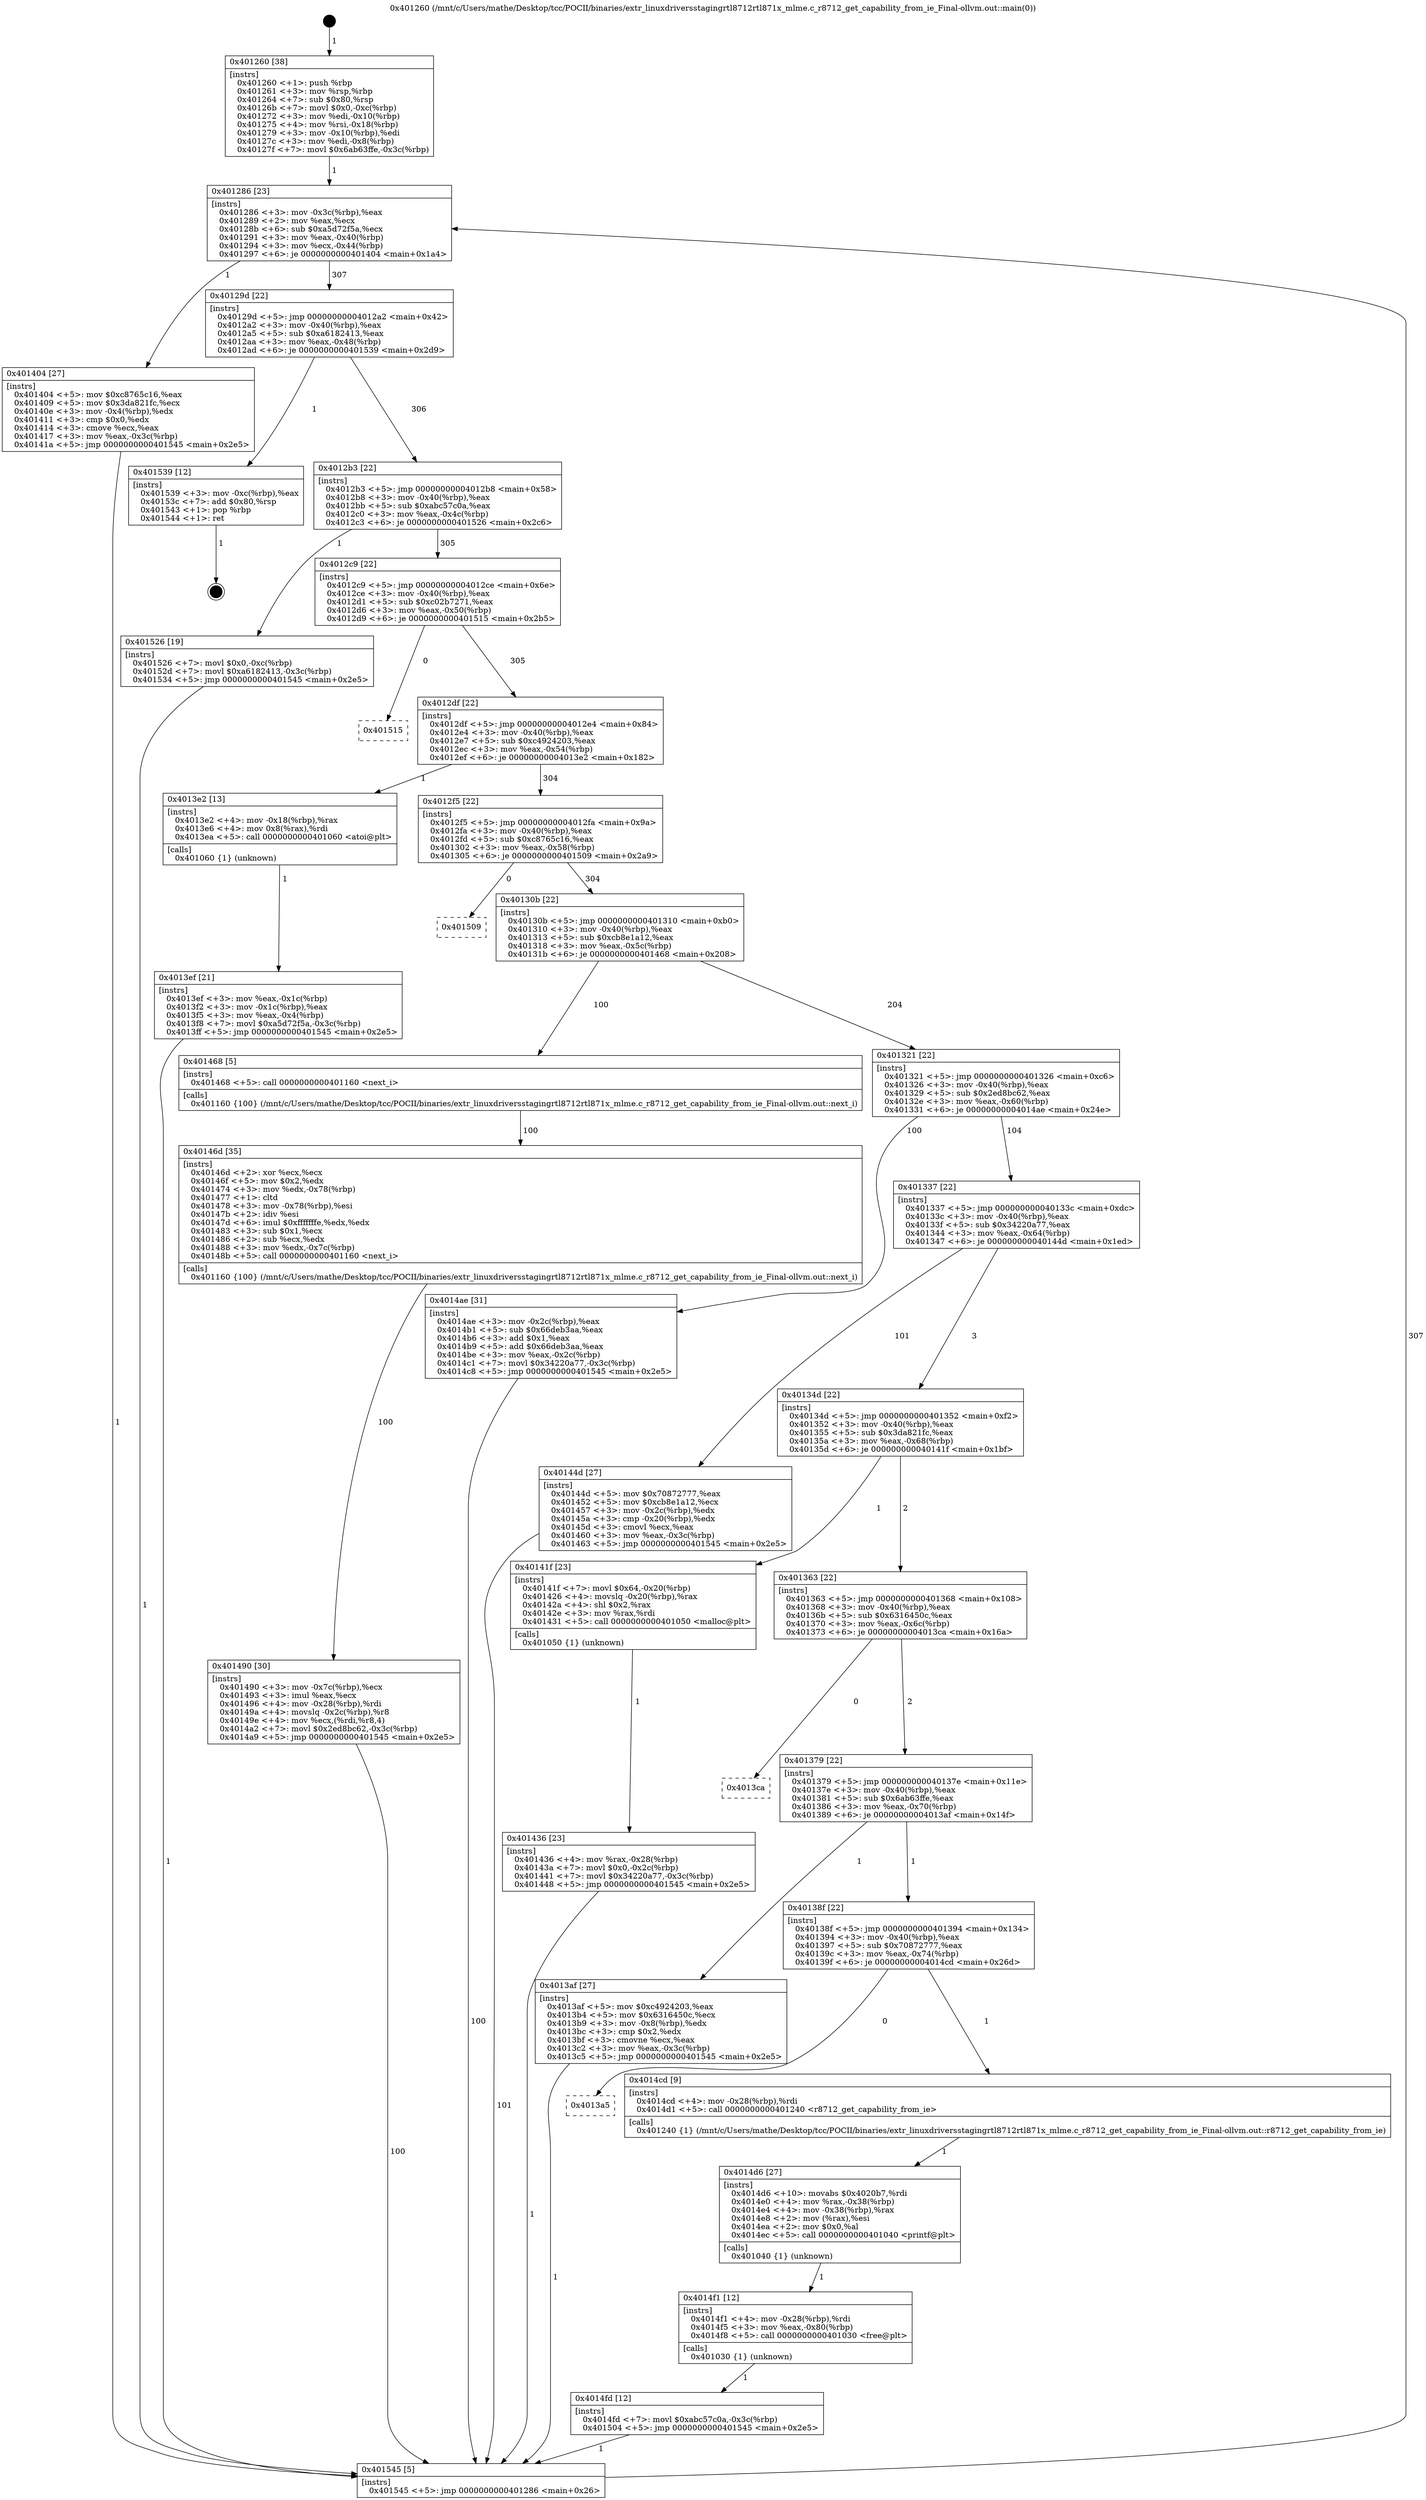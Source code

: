 digraph "0x401260" {
  label = "0x401260 (/mnt/c/Users/mathe/Desktop/tcc/POCII/binaries/extr_linuxdriversstagingrtl8712rtl871x_mlme.c_r8712_get_capability_from_ie_Final-ollvm.out::main(0))"
  labelloc = "t"
  node[shape=record]

  Entry [label="",width=0.3,height=0.3,shape=circle,fillcolor=black,style=filled]
  "0x401286" [label="{
     0x401286 [23]\l
     | [instrs]\l
     &nbsp;&nbsp;0x401286 \<+3\>: mov -0x3c(%rbp),%eax\l
     &nbsp;&nbsp;0x401289 \<+2\>: mov %eax,%ecx\l
     &nbsp;&nbsp;0x40128b \<+6\>: sub $0xa5d72f5a,%ecx\l
     &nbsp;&nbsp;0x401291 \<+3\>: mov %eax,-0x40(%rbp)\l
     &nbsp;&nbsp;0x401294 \<+3\>: mov %ecx,-0x44(%rbp)\l
     &nbsp;&nbsp;0x401297 \<+6\>: je 0000000000401404 \<main+0x1a4\>\l
  }"]
  "0x401404" [label="{
     0x401404 [27]\l
     | [instrs]\l
     &nbsp;&nbsp;0x401404 \<+5\>: mov $0xc8765c16,%eax\l
     &nbsp;&nbsp;0x401409 \<+5\>: mov $0x3da821fc,%ecx\l
     &nbsp;&nbsp;0x40140e \<+3\>: mov -0x4(%rbp),%edx\l
     &nbsp;&nbsp;0x401411 \<+3\>: cmp $0x0,%edx\l
     &nbsp;&nbsp;0x401414 \<+3\>: cmove %ecx,%eax\l
     &nbsp;&nbsp;0x401417 \<+3\>: mov %eax,-0x3c(%rbp)\l
     &nbsp;&nbsp;0x40141a \<+5\>: jmp 0000000000401545 \<main+0x2e5\>\l
  }"]
  "0x40129d" [label="{
     0x40129d [22]\l
     | [instrs]\l
     &nbsp;&nbsp;0x40129d \<+5\>: jmp 00000000004012a2 \<main+0x42\>\l
     &nbsp;&nbsp;0x4012a2 \<+3\>: mov -0x40(%rbp),%eax\l
     &nbsp;&nbsp;0x4012a5 \<+5\>: sub $0xa6182413,%eax\l
     &nbsp;&nbsp;0x4012aa \<+3\>: mov %eax,-0x48(%rbp)\l
     &nbsp;&nbsp;0x4012ad \<+6\>: je 0000000000401539 \<main+0x2d9\>\l
  }"]
  Exit [label="",width=0.3,height=0.3,shape=circle,fillcolor=black,style=filled,peripheries=2]
  "0x401539" [label="{
     0x401539 [12]\l
     | [instrs]\l
     &nbsp;&nbsp;0x401539 \<+3\>: mov -0xc(%rbp),%eax\l
     &nbsp;&nbsp;0x40153c \<+7\>: add $0x80,%rsp\l
     &nbsp;&nbsp;0x401543 \<+1\>: pop %rbp\l
     &nbsp;&nbsp;0x401544 \<+1\>: ret\l
  }"]
  "0x4012b3" [label="{
     0x4012b3 [22]\l
     | [instrs]\l
     &nbsp;&nbsp;0x4012b3 \<+5\>: jmp 00000000004012b8 \<main+0x58\>\l
     &nbsp;&nbsp;0x4012b8 \<+3\>: mov -0x40(%rbp),%eax\l
     &nbsp;&nbsp;0x4012bb \<+5\>: sub $0xabc57c0a,%eax\l
     &nbsp;&nbsp;0x4012c0 \<+3\>: mov %eax,-0x4c(%rbp)\l
     &nbsp;&nbsp;0x4012c3 \<+6\>: je 0000000000401526 \<main+0x2c6\>\l
  }"]
  "0x4014fd" [label="{
     0x4014fd [12]\l
     | [instrs]\l
     &nbsp;&nbsp;0x4014fd \<+7\>: movl $0xabc57c0a,-0x3c(%rbp)\l
     &nbsp;&nbsp;0x401504 \<+5\>: jmp 0000000000401545 \<main+0x2e5\>\l
  }"]
  "0x401526" [label="{
     0x401526 [19]\l
     | [instrs]\l
     &nbsp;&nbsp;0x401526 \<+7\>: movl $0x0,-0xc(%rbp)\l
     &nbsp;&nbsp;0x40152d \<+7\>: movl $0xa6182413,-0x3c(%rbp)\l
     &nbsp;&nbsp;0x401534 \<+5\>: jmp 0000000000401545 \<main+0x2e5\>\l
  }"]
  "0x4012c9" [label="{
     0x4012c9 [22]\l
     | [instrs]\l
     &nbsp;&nbsp;0x4012c9 \<+5\>: jmp 00000000004012ce \<main+0x6e\>\l
     &nbsp;&nbsp;0x4012ce \<+3\>: mov -0x40(%rbp),%eax\l
     &nbsp;&nbsp;0x4012d1 \<+5\>: sub $0xc02b7271,%eax\l
     &nbsp;&nbsp;0x4012d6 \<+3\>: mov %eax,-0x50(%rbp)\l
     &nbsp;&nbsp;0x4012d9 \<+6\>: je 0000000000401515 \<main+0x2b5\>\l
  }"]
  "0x4014f1" [label="{
     0x4014f1 [12]\l
     | [instrs]\l
     &nbsp;&nbsp;0x4014f1 \<+4\>: mov -0x28(%rbp),%rdi\l
     &nbsp;&nbsp;0x4014f5 \<+3\>: mov %eax,-0x80(%rbp)\l
     &nbsp;&nbsp;0x4014f8 \<+5\>: call 0000000000401030 \<free@plt\>\l
     | [calls]\l
     &nbsp;&nbsp;0x401030 \{1\} (unknown)\l
  }"]
  "0x401515" [label="{
     0x401515\l
  }", style=dashed]
  "0x4012df" [label="{
     0x4012df [22]\l
     | [instrs]\l
     &nbsp;&nbsp;0x4012df \<+5\>: jmp 00000000004012e4 \<main+0x84\>\l
     &nbsp;&nbsp;0x4012e4 \<+3\>: mov -0x40(%rbp),%eax\l
     &nbsp;&nbsp;0x4012e7 \<+5\>: sub $0xc4924203,%eax\l
     &nbsp;&nbsp;0x4012ec \<+3\>: mov %eax,-0x54(%rbp)\l
     &nbsp;&nbsp;0x4012ef \<+6\>: je 00000000004013e2 \<main+0x182\>\l
  }"]
  "0x4014d6" [label="{
     0x4014d6 [27]\l
     | [instrs]\l
     &nbsp;&nbsp;0x4014d6 \<+10\>: movabs $0x4020b7,%rdi\l
     &nbsp;&nbsp;0x4014e0 \<+4\>: mov %rax,-0x38(%rbp)\l
     &nbsp;&nbsp;0x4014e4 \<+4\>: mov -0x38(%rbp),%rax\l
     &nbsp;&nbsp;0x4014e8 \<+2\>: mov (%rax),%esi\l
     &nbsp;&nbsp;0x4014ea \<+2\>: mov $0x0,%al\l
     &nbsp;&nbsp;0x4014ec \<+5\>: call 0000000000401040 \<printf@plt\>\l
     | [calls]\l
     &nbsp;&nbsp;0x401040 \{1\} (unknown)\l
  }"]
  "0x4013e2" [label="{
     0x4013e2 [13]\l
     | [instrs]\l
     &nbsp;&nbsp;0x4013e2 \<+4\>: mov -0x18(%rbp),%rax\l
     &nbsp;&nbsp;0x4013e6 \<+4\>: mov 0x8(%rax),%rdi\l
     &nbsp;&nbsp;0x4013ea \<+5\>: call 0000000000401060 \<atoi@plt\>\l
     | [calls]\l
     &nbsp;&nbsp;0x401060 \{1\} (unknown)\l
  }"]
  "0x4012f5" [label="{
     0x4012f5 [22]\l
     | [instrs]\l
     &nbsp;&nbsp;0x4012f5 \<+5\>: jmp 00000000004012fa \<main+0x9a\>\l
     &nbsp;&nbsp;0x4012fa \<+3\>: mov -0x40(%rbp),%eax\l
     &nbsp;&nbsp;0x4012fd \<+5\>: sub $0xc8765c16,%eax\l
     &nbsp;&nbsp;0x401302 \<+3\>: mov %eax,-0x58(%rbp)\l
     &nbsp;&nbsp;0x401305 \<+6\>: je 0000000000401509 \<main+0x2a9\>\l
  }"]
  "0x4013a5" [label="{
     0x4013a5\l
  }", style=dashed]
  "0x401509" [label="{
     0x401509\l
  }", style=dashed]
  "0x40130b" [label="{
     0x40130b [22]\l
     | [instrs]\l
     &nbsp;&nbsp;0x40130b \<+5\>: jmp 0000000000401310 \<main+0xb0\>\l
     &nbsp;&nbsp;0x401310 \<+3\>: mov -0x40(%rbp),%eax\l
     &nbsp;&nbsp;0x401313 \<+5\>: sub $0xcb8e1a12,%eax\l
     &nbsp;&nbsp;0x401318 \<+3\>: mov %eax,-0x5c(%rbp)\l
     &nbsp;&nbsp;0x40131b \<+6\>: je 0000000000401468 \<main+0x208\>\l
  }"]
  "0x4014cd" [label="{
     0x4014cd [9]\l
     | [instrs]\l
     &nbsp;&nbsp;0x4014cd \<+4\>: mov -0x28(%rbp),%rdi\l
     &nbsp;&nbsp;0x4014d1 \<+5\>: call 0000000000401240 \<r8712_get_capability_from_ie\>\l
     | [calls]\l
     &nbsp;&nbsp;0x401240 \{1\} (/mnt/c/Users/mathe/Desktop/tcc/POCII/binaries/extr_linuxdriversstagingrtl8712rtl871x_mlme.c_r8712_get_capability_from_ie_Final-ollvm.out::r8712_get_capability_from_ie)\l
  }"]
  "0x401468" [label="{
     0x401468 [5]\l
     | [instrs]\l
     &nbsp;&nbsp;0x401468 \<+5\>: call 0000000000401160 \<next_i\>\l
     | [calls]\l
     &nbsp;&nbsp;0x401160 \{100\} (/mnt/c/Users/mathe/Desktop/tcc/POCII/binaries/extr_linuxdriversstagingrtl8712rtl871x_mlme.c_r8712_get_capability_from_ie_Final-ollvm.out::next_i)\l
  }"]
  "0x401321" [label="{
     0x401321 [22]\l
     | [instrs]\l
     &nbsp;&nbsp;0x401321 \<+5\>: jmp 0000000000401326 \<main+0xc6\>\l
     &nbsp;&nbsp;0x401326 \<+3\>: mov -0x40(%rbp),%eax\l
     &nbsp;&nbsp;0x401329 \<+5\>: sub $0x2ed8bc62,%eax\l
     &nbsp;&nbsp;0x40132e \<+3\>: mov %eax,-0x60(%rbp)\l
     &nbsp;&nbsp;0x401331 \<+6\>: je 00000000004014ae \<main+0x24e\>\l
  }"]
  "0x401490" [label="{
     0x401490 [30]\l
     | [instrs]\l
     &nbsp;&nbsp;0x401490 \<+3\>: mov -0x7c(%rbp),%ecx\l
     &nbsp;&nbsp;0x401493 \<+3\>: imul %eax,%ecx\l
     &nbsp;&nbsp;0x401496 \<+4\>: mov -0x28(%rbp),%rdi\l
     &nbsp;&nbsp;0x40149a \<+4\>: movslq -0x2c(%rbp),%r8\l
     &nbsp;&nbsp;0x40149e \<+4\>: mov %ecx,(%rdi,%r8,4)\l
     &nbsp;&nbsp;0x4014a2 \<+7\>: movl $0x2ed8bc62,-0x3c(%rbp)\l
     &nbsp;&nbsp;0x4014a9 \<+5\>: jmp 0000000000401545 \<main+0x2e5\>\l
  }"]
  "0x4014ae" [label="{
     0x4014ae [31]\l
     | [instrs]\l
     &nbsp;&nbsp;0x4014ae \<+3\>: mov -0x2c(%rbp),%eax\l
     &nbsp;&nbsp;0x4014b1 \<+5\>: sub $0x66deb3aa,%eax\l
     &nbsp;&nbsp;0x4014b6 \<+3\>: add $0x1,%eax\l
     &nbsp;&nbsp;0x4014b9 \<+5\>: add $0x66deb3aa,%eax\l
     &nbsp;&nbsp;0x4014be \<+3\>: mov %eax,-0x2c(%rbp)\l
     &nbsp;&nbsp;0x4014c1 \<+7\>: movl $0x34220a77,-0x3c(%rbp)\l
     &nbsp;&nbsp;0x4014c8 \<+5\>: jmp 0000000000401545 \<main+0x2e5\>\l
  }"]
  "0x401337" [label="{
     0x401337 [22]\l
     | [instrs]\l
     &nbsp;&nbsp;0x401337 \<+5\>: jmp 000000000040133c \<main+0xdc\>\l
     &nbsp;&nbsp;0x40133c \<+3\>: mov -0x40(%rbp),%eax\l
     &nbsp;&nbsp;0x40133f \<+5\>: sub $0x34220a77,%eax\l
     &nbsp;&nbsp;0x401344 \<+3\>: mov %eax,-0x64(%rbp)\l
     &nbsp;&nbsp;0x401347 \<+6\>: je 000000000040144d \<main+0x1ed\>\l
  }"]
  "0x40146d" [label="{
     0x40146d [35]\l
     | [instrs]\l
     &nbsp;&nbsp;0x40146d \<+2\>: xor %ecx,%ecx\l
     &nbsp;&nbsp;0x40146f \<+5\>: mov $0x2,%edx\l
     &nbsp;&nbsp;0x401474 \<+3\>: mov %edx,-0x78(%rbp)\l
     &nbsp;&nbsp;0x401477 \<+1\>: cltd\l
     &nbsp;&nbsp;0x401478 \<+3\>: mov -0x78(%rbp),%esi\l
     &nbsp;&nbsp;0x40147b \<+2\>: idiv %esi\l
     &nbsp;&nbsp;0x40147d \<+6\>: imul $0xfffffffe,%edx,%edx\l
     &nbsp;&nbsp;0x401483 \<+3\>: sub $0x1,%ecx\l
     &nbsp;&nbsp;0x401486 \<+2\>: sub %ecx,%edx\l
     &nbsp;&nbsp;0x401488 \<+3\>: mov %edx,-0x7c(%rbp)\l
     &nbsp;&nbsp;0x40148b \<+5\>: call 0000000000401160 \<next_i\>\l
     | [calls]\l
     &nbsp;&nbsp;0x401160 \{100\} (/mnt/c/Users/mathe/Desktop/tcc/POCII/binaries/extr_linuxdriversstagingrtl8712rtl871x_mlme.c_r8712_get_capability_from_ie_Final-ollvm.out::next_i)\l
  }"]
  "0x40144d" [label="{
     0x40144d [27]\l
     | [instrs]\l
     &nbsp;&nbsp;0x40144d \<+5\>: mov $0x70872777,%eax\l
     &nbsp;&nbsp;0x401452 \<+5\>: mov $0xcb8e1a12,%ecx\l
     &nbsp;&nbsp;0x401457 \<+3\>: mov -0x2c(%rbp),%edx\l
     &nbsp;&nbsp;0x40145a \<+3\>: cmp -0x20(%rbp),%edx\l
     &nbsp;&nbsp;0x40145d \<+3\>: cmovl %ecx,%eax\l
     &nbsp;&nbsp;0x401460 \<+3\>: mov %eax,-0x3c(%rbp)\l
     &nbsp;&nbsp;0x401463 \<+5\>: jmp 0000000000401545 \<main+0x2e5\>\l
  }"]
  "0x40134d" [label="{
     0x40134d [22]\l
     | [instrs]\l
     &nbsp;&nbsp;0x40134d \<+5\>: jmp 0000000000401352 \<main+0xf2\>\l
     &nbsp;&nbsp;0x401352 \<+3\>: mov -0x40(%rbp),%eax\l
     &nbsp;&nbsp;0x401355 \<+5\>: sub $0x3da821fc,%eax\l
     &nbsp;&nbsp;0x40135a \<+3\>: mov %eax,-0x68(%rbp)\l
     &nbsp;&nbsp;0x40135d \<+6\>: je 000000000040141f \<main+0x1bf\>\l
  }"]
  "0x401436" [label="{
     0x401436 [23]\l
     | [instrs]\l
     &nbsp;&nbsp;0x401436 \<+4\>: mov %rax,-0x28(%rbp)\l
     &nbsp;&nbsp;0x40143a \<+7\>: movl $0x0,-0x2c(%rbp)\l
     &nbsp;&nbsp;0x401441 \<+7\>: movl $0x34220a77,-0x3c(%rbp)\l
     &nbsp;&nbsp;0x401448 \<+5\>: jmp 0000000000401545 \<main+0x2e5\>\l
  }"]
  "0x40141f" [label="{
     0x40141f [23]\l
     | [instrs]\l
     &nbsp;&nbsp;0x40141f \<+7\>: movl $0x64,-0x20(%rbp)\l
     &nbsp;&nbsp;0x401426 \<+4\>: movslq -0x20(%rbp),%rax\l
     &nbsp;&nbsp;0x40142a \<+4\>: shl $0x2,%rax\l
     &nbsp;&nbsp;0x40142e \<+3\>: mov %rax,%rdi\l
     &nbsp;&nbsp;0x401431 \<+5\>: call 0000000000401050 \<malloc@plt\>\l
     | [calls]\l
     &nbsp;&nbsp;0x401050 \{1\} (unknown)\l
  }"]
  "0x401363" [label="{
     0x401363 [22]\l
     | [instrs]\l
     &nbsp;&nbsp;0x401363 \<+5\>: jmp 0000000000401368 \<main+0x108\>\l
     &nbsp;&nbsp;0x401368 \<+3\>: mov -0x40(%rbp),%eax\l
     &nbsp;&nbsp;0x40136b \<+5\>: sub $0x6316450c,%eax\l
     &nbsp;&nbsp;0x401370 \<+3\>: mov %eax,-0x6c(%rbp)\l
     &nbsp;&nbsp;0x401373 \<+6\>: je 00000000004013ca \<main+0x16a\>\l
  }"]
  "0x4013ef" [label="{
     0x4013ef [21]\l
     | [instrs]\l
     &nbsp;&nbsp;0x4013ef \<+3\>: mov %eax,-0x1c(%rbp)\l
     &nbsp;&nbsp;0x4013f2 \<+3\>: mov -0x1c(%rbp),%eax\l
     &nbsp;&nbsp;0x4013f5 \<+3\>: mov %eax,-0x4(%rbp)\l
     &nbsp;&nbsp;0x4013f8 \<+7\>: movl $0xa5d72f5a,-0x3c(%rbp)\l
     &nbsp;&nbsp;0x4013ff \<+5\>: jmp 0000000000401545 \<main+0x2e5\>\l
  }"]
  "0x4013ca" [label="{
     0x4013ca\l
  }", style=dashed]
  "0x401379" [label="{
     0x401379 [22]\l
     | [instrs]\l
     &nbsp;&nbsp;0x401379 \<+5\>: jmp 000000000040137e \<main+0x11e\>\l
     &nbsp;&nbsp;0x40137e \<+3\>: mov -0x40(%rbp),%eax\l
     &nbsp;&nbsp;0x401381 \<+5\>: sub $0x6ab63ffe,%eax\l
     &nbsp;&nbsp;0x401386 \<+3\>: mov %eax,-0x70(%rbp)\l
     &nbsp;&nbsp;0x401389 \<+6\>: je 00000000004013af \<main+0x14f\>\l
  }"]
  "0x401260" [label="{
     0x401260 [38]\l
     | [instrs]\l
     &nbsp;&nbsp;0x401260 \<+1\>: push %rbp\l
     &nbsp;&nbsp;0x401261 \<+3\>: mov %rsp,%rbp\l
     &nbsp;&nbsp;0x401264 \<+7\>: sub $0x80,%rsp\l
     &nbsp;&nbsp;0x40126b \<+7\>: movl $0x0,-0xc(%rbp)\l
     &nbsp;&nbsp;0x401272 \<+3\>: mov %edi,-0x10(%rbp)\l
     &nbsp;&nbsp;0x401275 \<+4\>: mov %rsi,-0x18(%rbp)\l
     &nbsp;&nbsp;0x401279 \<+3\>: mov -0x10(%rbp),%edi\l
     &nbsp;&nbsp;0x40127c \<+3\>: mov %edi,-0x8(%rbp)\l
     &nbsp;&nbsp;0x40127f \<+7\>: movl $0x6ab63ffe,-0x3c(%rbp)\l
  }"]
  "0x4013af" [label="{
     0x4013af [27]\l
     | [instrs]\l
     &nbsp;&nbsp;0x4013af \<+5\>: mov $0xc4924203,%eax\l
     &nbsp;&nbsp;0x4013b4 \<+5\>: mov $0x6316450c,%ecx\l
     &nbsp;&nbsp;0x4013b9 \<+3\>: mov -0x8(%rbp),%edx\l
     &nbsp;&nbsp;0x4013bc \<+3\>: cmp $0x2,%edx\l
     &nbsp;&nbsp;0x4013bf \<+3\>: cmovne %ecx,%eax\l
     &nbsp;&nbsp;0x4013c2 \<+3\>: mov %eax,-0x3c(%rbp)\l
     &nbsp;&nbsp;0x4013c5 \<+5\>: jmp 0000000000401545 \<main+0x2e5\>\l
  }"]
  "0x40138f" [label="{
     0x40138f [22]\l
     | [instrs]\l
     &nbsp;&nbsp;0x40138f \<+5\>: jmp 0000000000401394 \<main+0x134\>\l
     &nbsp;&nbsp;0x401394 \<+3\>: mov -0x40(%rbp),%eax\l
     &nbsp;&nbsp;0x401397 \<+5\>: sub $0x70872777,%eax\l
     &nbsp;&nbsp;0x40139c \<+3\>: mov %eax,-0x74(%rbp)\l
     &nbsp;&nbsp;0x40139f \<+6\>: je 00000000004014cd \<main+0x26d\>\l
  }"]
  "0x401545" [label="{
     0x401545 [5]\l
     | [instrs]\l
     &nbsp;&nbsp;0x401545 \<+5\>: jmp 0000000000401286 \<main+0x26\>\l
  }"]
  Entry -> "0x401260" [label=" 1"]
  "0x401286" -> "0x401404" [label=" 1"]
  "0x401286" -> "0x40129d" [label=" 307"]
  "0x401539" -> Exit [label=" 1"]
  "0x40129d" -> "0x401539" [label=" 1"]
  "0x40129d" -> "0x4012b3" [label=" 306"]
  "0x401526" -> "0x401545" [label=" 1"]
  "0x4012b3" -> "0x401526" [label=" 1"]
  "0x4012b3" -> "0x4012c9" [label=" 305"]
  "0x4014fd" -> "0x401545" [label=" 1"]
  "0x4012c9" -> "0x401515" [label=" 0"]
  "0x4012c9" -> "0x4012df" [label=" 305"]
  "0x4014f1" -> "0x4014fd" [label=" 1"]
  "0x4012df" -> "0x4013e2" [label=" 1"]
  "0x4012df" -> "0x4012f5" [label=" 304"]
  "0x4014d6" -> "0x4014f1" [label=" 1"]
  "0x4012f5" -> "0x401509" [label=" 0"]
  "0x4012f5" -> "0x40130b" [label=" 304"]
  "0x4014cd" -> "0x4014d6" [label=" 1"]
  "0x40130b" -> "0x401468" [label=" 100"]
  "0x40130b" -> "0x401321" [label=" 204"]
  "0x40138f" -> "0x4013a5" [label=" 0"]
  "0x401321" -> "0x4014ae" [label=" 100"]
  "0x401321" -> "0x401337" [label=" 104"]
  "0x40138f" -> "0x4014cd" [label=" 1"]
  "0x401337" -> "0x40144d" [label=" 101"]
  "0x401337" -> "0x40134d" [label=" 3"]
  "0x4014ae" -> "0x401545" [label=" 100"]
  "0x40134d" -> "0x40141f" [label=" 1"]
  "0x40134d" -> "0x401363" [label=" 2"]
  "0x401490" -> "0x401545" [label=" 100"]
  "0x401363" -> "0x4013ca" [label=" 0"]
  "0x401363" -> "0x401379" [label=" 2"]
  "0x40146d" -> "0x401490" [label=" 100"]
  "0x401379" -> "0x4013af" [label=" 1"]
  "0x401379" -> "0x40138f" [label=" 1"]
  "0x4013af" -> "0x401545" [label=" 1"]
  "0x401260" -> "0x401286" [label=" 1"]
  "0x401545" -> "0x401286" [label=" 307"]
  "0x4013e2" -> "0x4013ef" [label=" 1"]
  "0x4013ef" -> "0x401545" [label=" 1"]
  "0x401404" -> "0x401545" [label=" 1"]
  "0x40141f" -> "0x401436" [label=" 1"]
  "0x401436" -> "0x401545" [label=" 1"]
  "0x40144d" -> "0x401545" [label=" 101"]
  "0x401468" -> "0x40146d" [label=" 100"]
}
